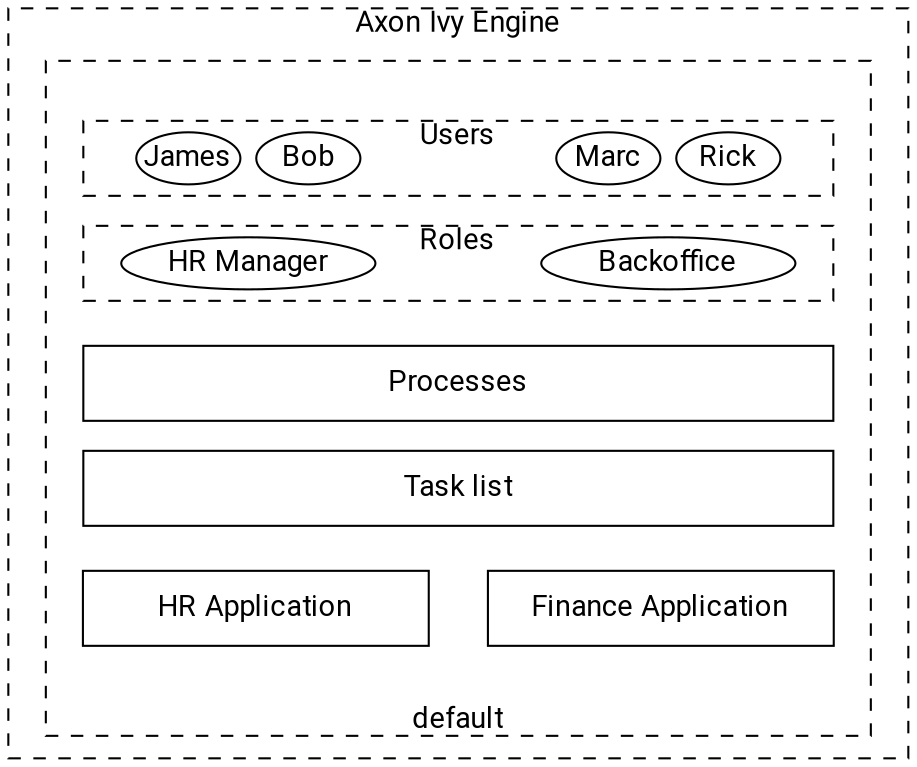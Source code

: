 digraph engine {
  layout=neato;
  node [shape=box, fontname="Roboto,Helvetica Neue,Arial,sans-serif", fixedsize="true", margin=0.1]; 
  
  /* nodes */
  engine [ label="Axon Ivy Engine",         pos="0.0,0.0!",   width="6.0", height="5.0", style="dashed", fontcolor="black", labelloc="t"];
  default [ label="default",                pos="0.0,-0.1!",  width="5.5", height="4.5", style="dashed", fontcolor="black", labelloc="b"];

  processes [ label="Processes",            pos="0.0,0.0!",   width="5.0", height="0.5" ];
  tasklist [ label="Task list",             pos="0.0,-0.7!",  width="5.0", height="0.5" ];

  hrapp [ label="HR Application",           pos="-1.35,-1.5!", width="2.3", height="0.5" ];
  financeapp [ label="Finance Application", pos="1.35,-1.5!",  width="2.3", height="0.5" ];

  users [ label="Users",                    pos="0.0,1.5!",    width="5.0", height="0.5", style="dashed" fontcolor="black" labelloc="t"];
  roles [ label="Roles",                    pos="0.0,0.8!",    width="5.0", height="0.5", style="dashed" fontcolor="black" labelloc="t"];

  bob [ shape="ellipse" label="Bob",        pos="-1.0,1.5!",   width="0.7", height="0.35"];
  marc [ shape="ellipse" label="Marc",      pos="1.0,1.5!",    width="0.7", height="0.35"];
  rick [ shape="ellipse" label="Rick",      pos="1.8,1.5!",    width="0.7", height="0.35"];
  james [ shape="ellipse" label="James",    pos="-1.8,1.5!",   width="0.7", height="0.35"];

  hrmanager [ shape="ellipse" label="HR Manager", pos="-1.4,0.8!" width="1.7", height="0.35"];
  backoffice [ shape="ellipse" label="Backoffice", pos="1.4,0.8!" width="1.7", height="0.35"];
}
